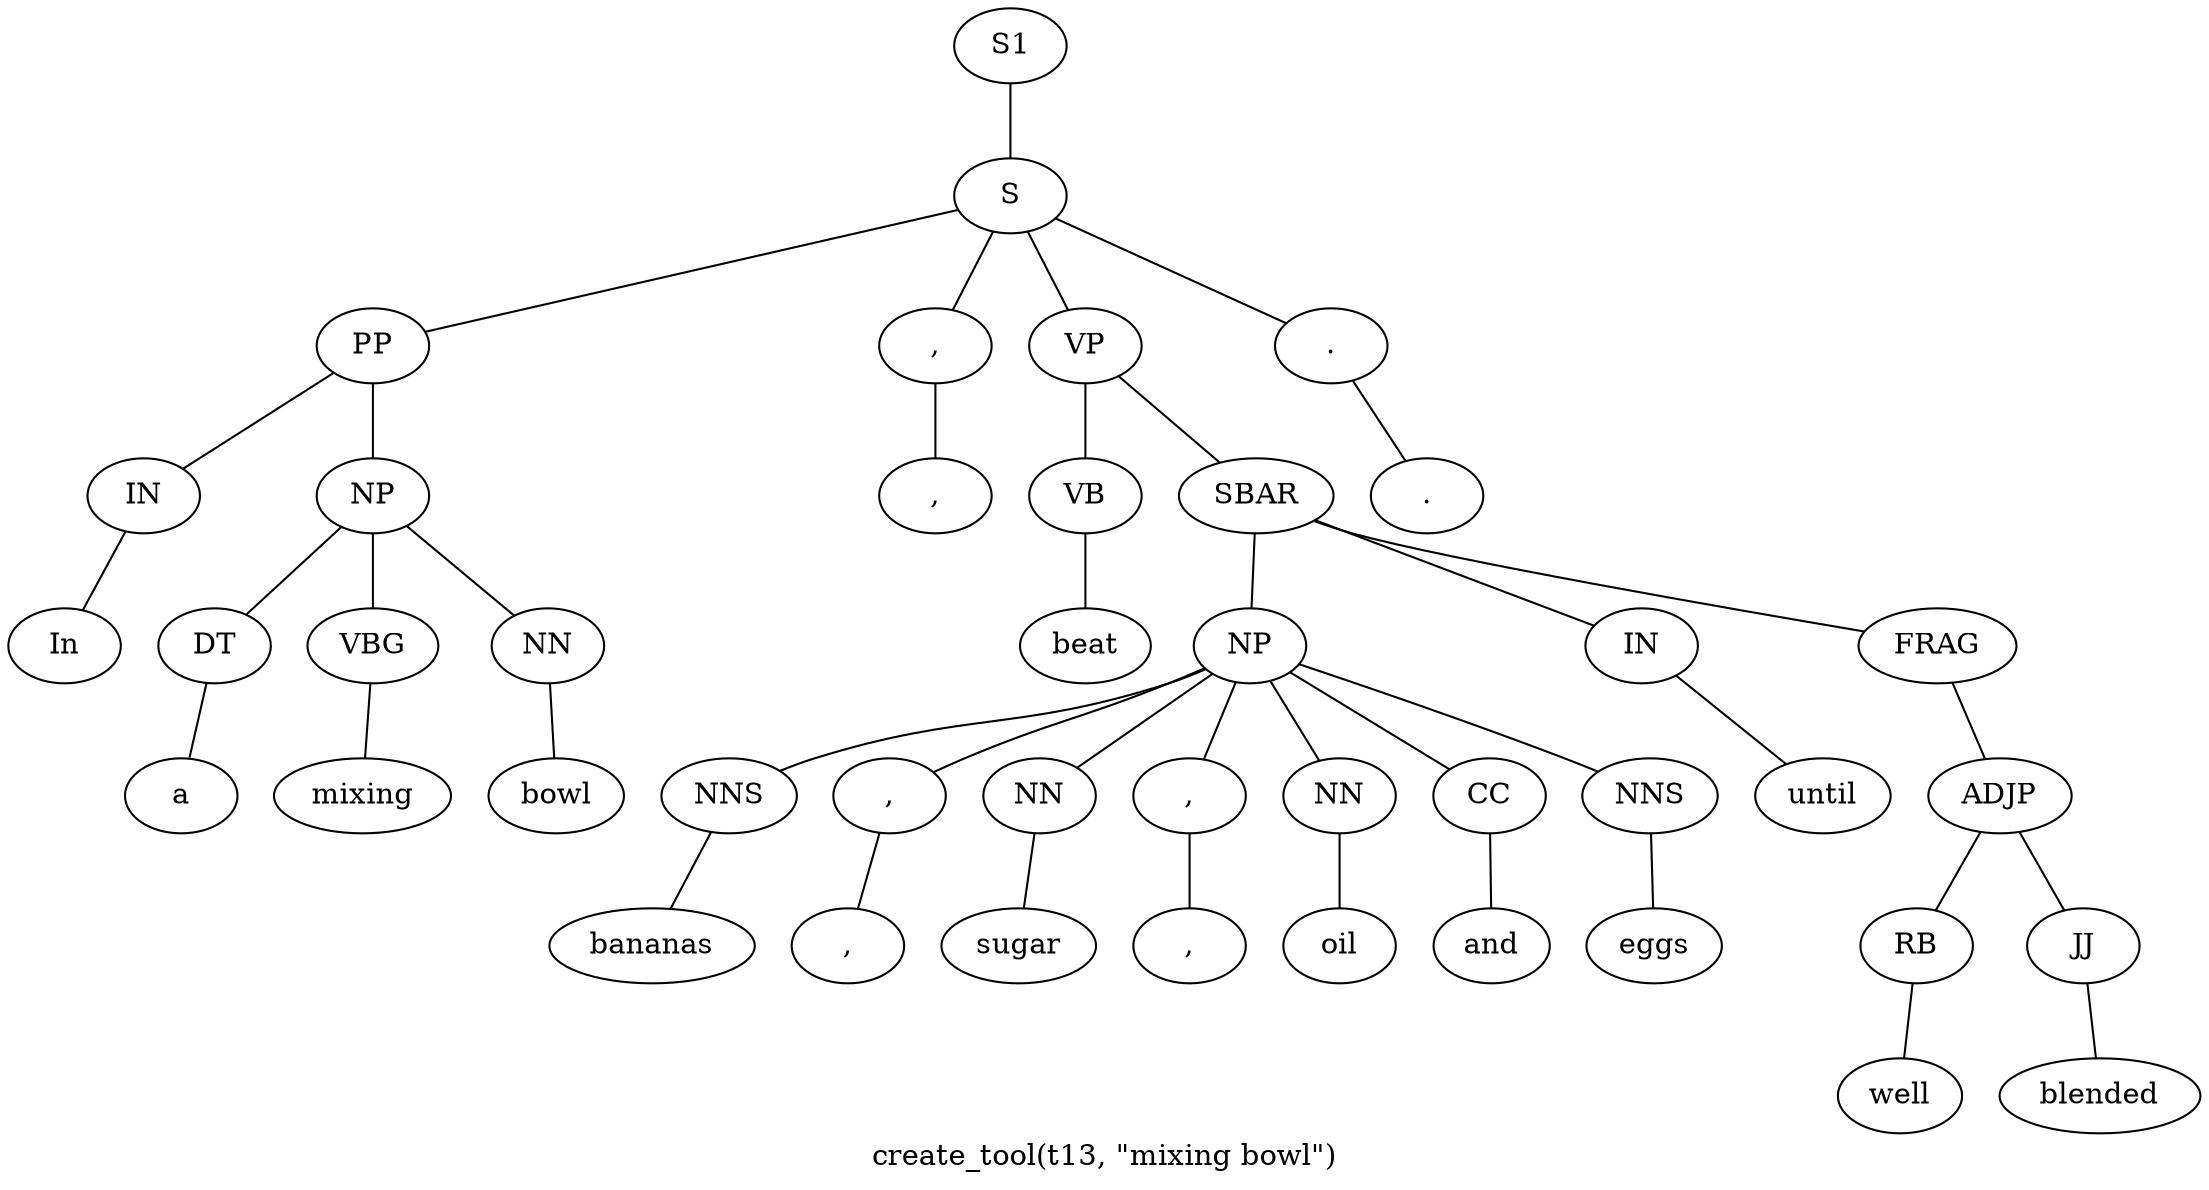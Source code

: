 graph SyntaxGraph {
	label = "create_tool(t13, \"mixing bowl\")";
	Node0 [label="S1"];
	Node1 [label="S"];
	Node2 [label="PP"];
	Node3 [label="IN"];
	Node4 [label="In"];
	Node5 [label="NP"];
	Node6 [label="DT"];
	Node7 [label="a"];
	Node8 [label="VBG"];
	Node9 [label="mixing"];
	Node10 [label="NN"];
	Node11 [label="bowl"];
	Node12 [label=","];
	Node13 [label=","];
	Node14 [label="VP"];
	Node15 [label="VB"];
	Node16 [label="beat"];
	Node17 [label="SBAR"];
	Node18 [label="NP"];
	Node19 [label="NNS"];
	Node20 [label="bananas"];
	Node21 [label=","];
	Node22 [label=","];
	Node23 [label="NN"];
	Node24 [label="sugar"];
	Node25 [label=","];
	Node26 [label=","];
	Node27 [label="NN"];
	Node28 [label="oil"];
	Node29 [label="CC"];
	Node30 [label="and"];
	Node31 [label="NNS"];
	Node32 [label="eggs"];
	Node33 [label="IN"];
	Node34 [label="until"];
	Node35 [label="FRAG"];
	Node36 [label="ADJP"];
	Node37 [label="RB"];
	Node38 [label="well"];
	Node39 [label="JJ"];
	Node40 [label="blended"];
	Node41 [label="."];
	Node42 [label="."];

	Node0 -- Node1;
	Node1 -- Node2;
	Node1 -- Node12;
	Node1 -- Node14;
	Node1 -- Node41;
	Node2 -- Node3;
	Node2 -- Node5;
	Node3 -- Node4;
	Node5 -- Node6;
	Node5 -- Node8;
	Node5 -- Node10;
	Node6 -- Node7;
	Node8 -- Node9;
	Node10 -- Node11;
	Node12 -- Node13;
	Node14 -- Node15;
	Node14 -- Node17;
	Node15 -- Node16;
	Node17 -- Node18;
	Node17 -- Node33;
	Node17 -- Node35;
	Node18 -- Node19;
	Node18 -- Node21;
	Node18 -- Node23;
	Node18 -- Node25;
	Node18 -- Node27;
	Node18 -- Node29;
	Node18 -- Node31;
	Node19 -- Node20;
	Node21 -- Node22;
	Node23 -- Node24;
	Node25 -- Node26;
	Node27 -- Node28;
	Node29 -- Node30;
	Node31 -- Node32;
	Node33 -- Node34;
	Node35 -- Node36;
	Node36 -- Node37;
	Node36 -- Node39;
	Node37 -- Node38;
	Node39 -- Node40;
	Node41 -- Node42;
}